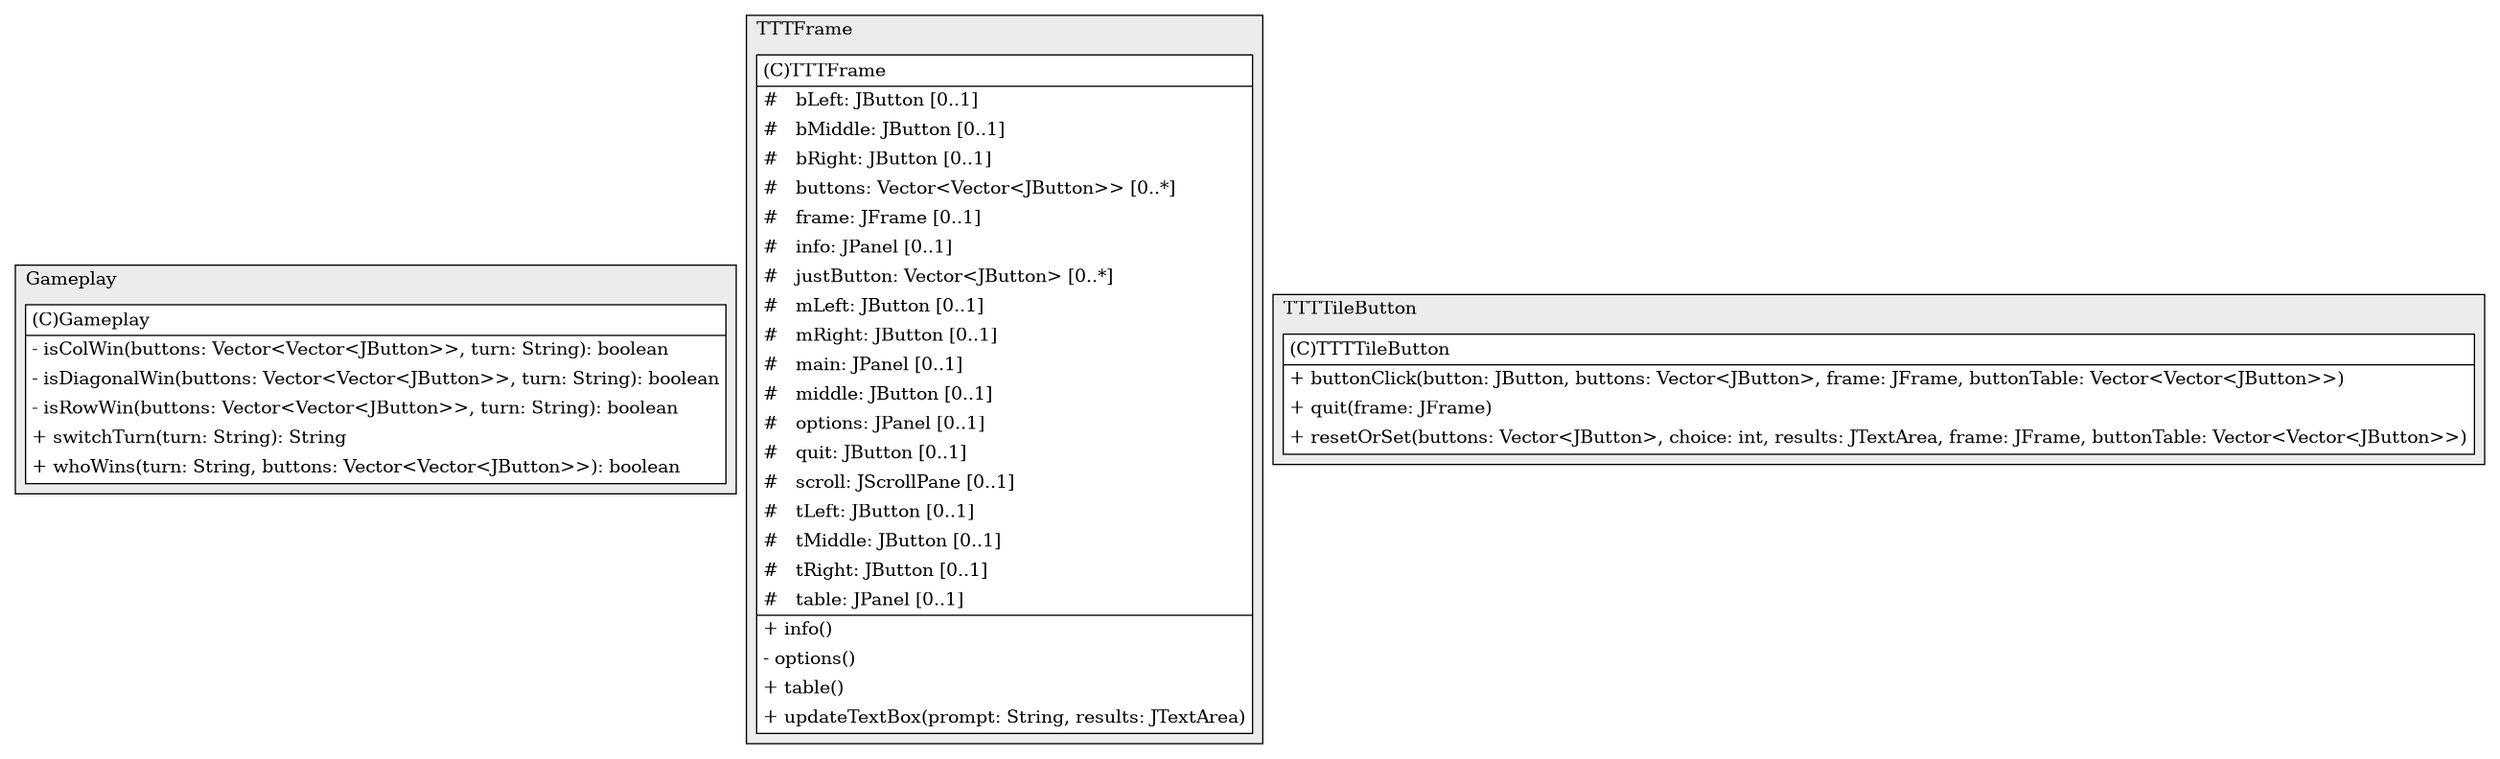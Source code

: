 @startuml

/' diagram meta data start
config=StructureConfiguration;
{
  "projectClassification": {
    "searchMode": "OpenProject", // OpenProject, AllProjects
    "includedProjects": "",
    "pathEndKeywords": "*.impl",
    "isClientPath": "",
    "isClientName": "",
    "isTestPath": "",
    "isTestName": "",
    "isMappingPath": "",
    "isMappingName": "",
    "isDataAccessPath": "",
    "isDataAccessName": "",
    "isDataStructurePath": "",
    "isDataStructureName": "",
    "isInterfaceStructuresPath": "",
    "isInterfaceStructuresName": "",
    "isEntryPointPath": "",
    "isEntryPointName": "",
    "treatFinalFieldsAsMandatory": false
  },
  "graphRestriction": {
    "classPackageExcludeFilter": "",
    "classPackageIncludeFilter": "",
    "classNameExcludeFilter": "",
    "classNameIncludeFilter": "",
    "methodNameExcludeFilter": "",
    "methodNameIncludeFilter": "",
    "removeByInheritance": "", // inheritance/annotation based filtering is done in a second step
    "removeByAnnotation": "",
    "removeByClassPackage": "", // cleanup the graph after inheritance/annotation based filtering is done
    "removeByClassName": "",
    "cutMappings": false,
    "cutEnum": true,
    "cutTests": true,
    "cutClient": true,
    "cutDataAccess": false,
    "cutInterfaceStructures": false,
    "cutDataStructures": false,
    "cutGetterAndSetter": true,
    "cutConstructors": true
  },
  "graphTraversal": {
    "forwardDepth": 6,
    "backwardDepth": 6,
    "classPackageExcludeFilter": "",
    "classPackageIncludeFilter": "",
    "classNameExcludeFilter": "",
    "classNameIncludeFilter": "",
    "methodNameExcludeFilter": "",
    "methodNameIncludeFilter": "",
    "hideMappings": false,
    "hideDataStructures": false,
    "hidePrivateMethods": true,
    "hideInterfaceCalls": true, // indirection: implementation -> interface (is hidden) -> implementation
    "onlyShowApplicationEntryPoints": false, // root node is included
    "useMethodCallsForStructureDiagram": "ForwardOnly" // ForwardOnly, BothDirections, No
  },
  "details": {
    "aggregation": "GroupByClass", // ByClass, GroupByClass, None
    "showClassGenericTypes": true,
    "showMethods": true,
    "showMethodParameterNames": true,
    "showMethodParameterTypes": true,
    "showMethodReturnType": true,
    "showPackageLevels": 2,
    "showDetailedClassStructure": true
  },
  "rootClass": "TTTFrame",
  "extensionCallbackMethod": "" // qualified.class.name#methodName - signature: public static String method(String)
}
diagram meta data end '/



digraph g {
    rankdir="TB"
    splines=polyline
    

'nodes 
subgraph cluster_1703677370 { 
   	label=Gameplay
	labeljust=l
	fillcolor="#ececec"
	style=filled
   
   Gameplay1703677370[
	label=<<TABLE BORDER="1" CELLBORDER="0" CELLPADDING="4" CELLSPACING="0">
<TR><TD ALIGN="LEFT" >(C)Gameplay</TD></TR>
<HR/>
<TR><TD ALIGN="LEFT" >- isColWin(buttons: Vector&lt;Vector&lt;JButton&gt;&gt;, turn: String): boolean</TD></TR>
<TR><TD ALIGN="LEFT" >- isDiagonalWin(buttons: Vector&lt;Vector&lt;JButton&gt;&gt;, turn: String): boolean</TD></TR>
<TR><TD ALIGN="LEFT" >- isRowWin(buttons: Vector&lt;Vector&lt;JButton&gt;&gt;, turn: String): boolean</TD></TR>
<TR><TD ALIGN="LEFT" >+ switchTurn(turn: String): String</TD></TR>
<TR><TD ALIGN="LEFT" >+ whoWins(turn: String, buttons: Vector&lt;Vector&lt;JButton&gt;&gt;): boolean</TD></TR>
</TABLE>>
	style=filled
	margin=0
	shape=plaintext
	fillcolor="#FFFFFF"
];
} 

subgraph cluster_81065977 { 
   	label=TTTFrame
	labeljust=l
	fillcolor="#ececec"
	style=filled
   
   TTTFrame81065977[
	label=<<TABLE BORDER="1" CELLBORDER="0" CELLPADDING="4" CELLSPACING="0">
<TR><TD ALIGN="LEFT" >(C)TTTFrame</TD></TR>
<HR/>
<TR><TD ALIGN="LEFT" >#   bLeft: JButton [0..1]</TD></TR>
<TR><TD ALIGN="LEFT" >#   bMiddle: JButton [0..1]</TD></TR>
<TR><TD ALIGN="LEFT" >#   bRight: JButton [0..1]</TD></TR>
<TR><TD ALIGN="LEFT" >#   buttons: Vector&lt;Vector&lt;JButton&gt;&gt; [0..*]</TD></TR>
<TR><TD ALIGN="LEFT" >#   frame: JFrame [0..1]</TD></TR>
<TR><TD ALIGN="LEFT" >#   info: JPanel [0..1]</TD></TR>
<TR><TD ALIGN="LEFT" >#   justButton: Vector&lt;JButton&gt; [0..*]</TD></TR>
<TR><TD ALIGN="LEFT" >#   mLeft: JButton [0..1]</TD></TR>
<TR><TD ALIGN="LEFT" >#   mRight: JButton [0..1]</TD></TR>
<TR><TD ALIGN="LEFT" >#   main: JPanel [0..1]</TD></TR>
<TR><TD ALIGN="LEFT" >#   middle: JButton [0..1]</TD></TR>
<TR><TD ALIGN="LEFT" >#   options: JPanel [0..1]</TD></TR>
<TR><TD ALIGN="LEFT" >#   quit: JButton [0..1]</TD></TR>
<TR><TD ALIGN="LEFT" >#   scroll: JScrollPane [0..1]</TD></TR>
<TR><TD ALIGN="LEFT" >#   tLeft: JButton [0..1]</TD></TR>
<TR><TD ALIGN="LEFT" >#   tMiddle: JButton [0..1]</TD></TR>
<TR><TD ALIGN="LEFT" >#   tRight: JButton [0..1]</TD></TR>
<TR><TD ALIGN="LEFT" >#   table: JPanel [0..1]</TD></TR>
<HR/>
<TR><TD ALIGN="LEFT" >+ info()</TD></TR>
<TR><TD ALIGN="LEFT" >- options()</TD></TR>
<TR><TD ALIGN="LEFT" >+ table()</TD></TR>
<TR><TD ALIGN="LEFT" >+ updateTextBox(prompt: String, results: JTextArea)</TD></TR>
</TABLE>>
	style=filled
	margin=0
	shape=plaintext
	fillcolor="#FFFFFF"
];
} 

subgraph cluster_979823500 { 
   	label=TTTTileButton
	labeljust=l
	fillcolor="#ececec"
	style=filled
   
   TTTTileButton979823500[
	label=<<TABLE BORDER="1" CELLBORDER="0" CELLPADDING="4" CELLSPACING="0">
<TR><TD ALIGN="LEFT" >(C)TTTTileButton</TD></TR>
<HR/>
<TR><TD ALIGN="LEFT" >+ buttonClick(button: JButton, buttons: Vector&lt;JButton&gt;, frame: JFrame, buttonTable: Vector&lt;Vector&lt;JButton&gt;&gt;)</TD></TR>
<TR><TD ALIGN="LEFT" >+ quit(frame: JFrame)</TD></TR>
<TR><TD ALIGN="LEFT" >+ resetOrSet(buttons: Vector&lt;JButton&gt;, choice: int, results: JTextArea, frame: JFrame, buttonTable: Vector&lt;Vector&lt;JButton&gt;&gt;)</TD></TR>
</TABLE>>
	style=filled
	margin=0
	shape=plaintext
	fillcolor="#FFFFFF"
];
} 

'edges    

    
}
@enduml